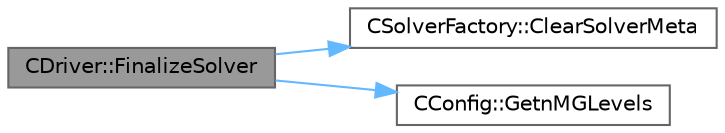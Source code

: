 digraph "CDriver::FinalizeSolver"
{
 // LATEX_PDF_SIZE
  bgcolor="transparent";
  edge [fontname=Helvetica,fontsize=10,labelfontname=Helvetica,labelfontsize=10];
  node [fontname=Helvetica,fontsize=10,shape=box,height=0.2,width=0.4];
  rankdir="LR";
  Node1 [id="Node000001",label="CDriver::FinalizeSolver",height=0.2,width=0.4,color="gray40", fillcolor="grey60", style="filled", fontcolor="black",tooltip="Definition and allocation of all solution classes."];
  Node1 -> Node2 [id="edge1_Node000001_Node000002",color="steelblue1",style="solid",tooltip=" "];
  Node2 [id="Node000002",label="CSolverFactory::ClearSolverMeta",height=0.2,width=0.4,color="grey40", fillcolor="white", style="filled",URL="$classCSolverFactory.html#a51e48caa518afc4ca582dfdfdd55cf4b",tooltip="Clear the solver meta data."];
  Node1 -> Node3 [id="edge2_Node000001_Node000003",color="steelblue1",style="solid",tooltip=" "];
  Node3 [id="Node000003",label="CConfig::GetnMGLevels",height=0.2,width=0.4,color="grey40", fillcolor="white", style="filled",URL="$classCConfig.html#a15a61a6f9a1d415c3509018f4916c5c1",tooltip="Get the number of multigrid levels."];
}
